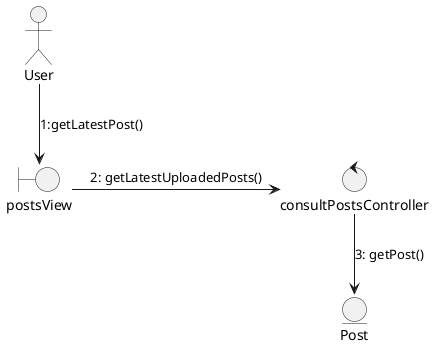 @startuml consultar publicaciones
actor User
boundary "postsView" as view
User-->view : 1:getLatestPost()
control "consultPostsController" as controller
view-r->controller :2: getLatestUploadedPosts()
entity "Post" as P
controller-->P : 3: getPost()
@enduml